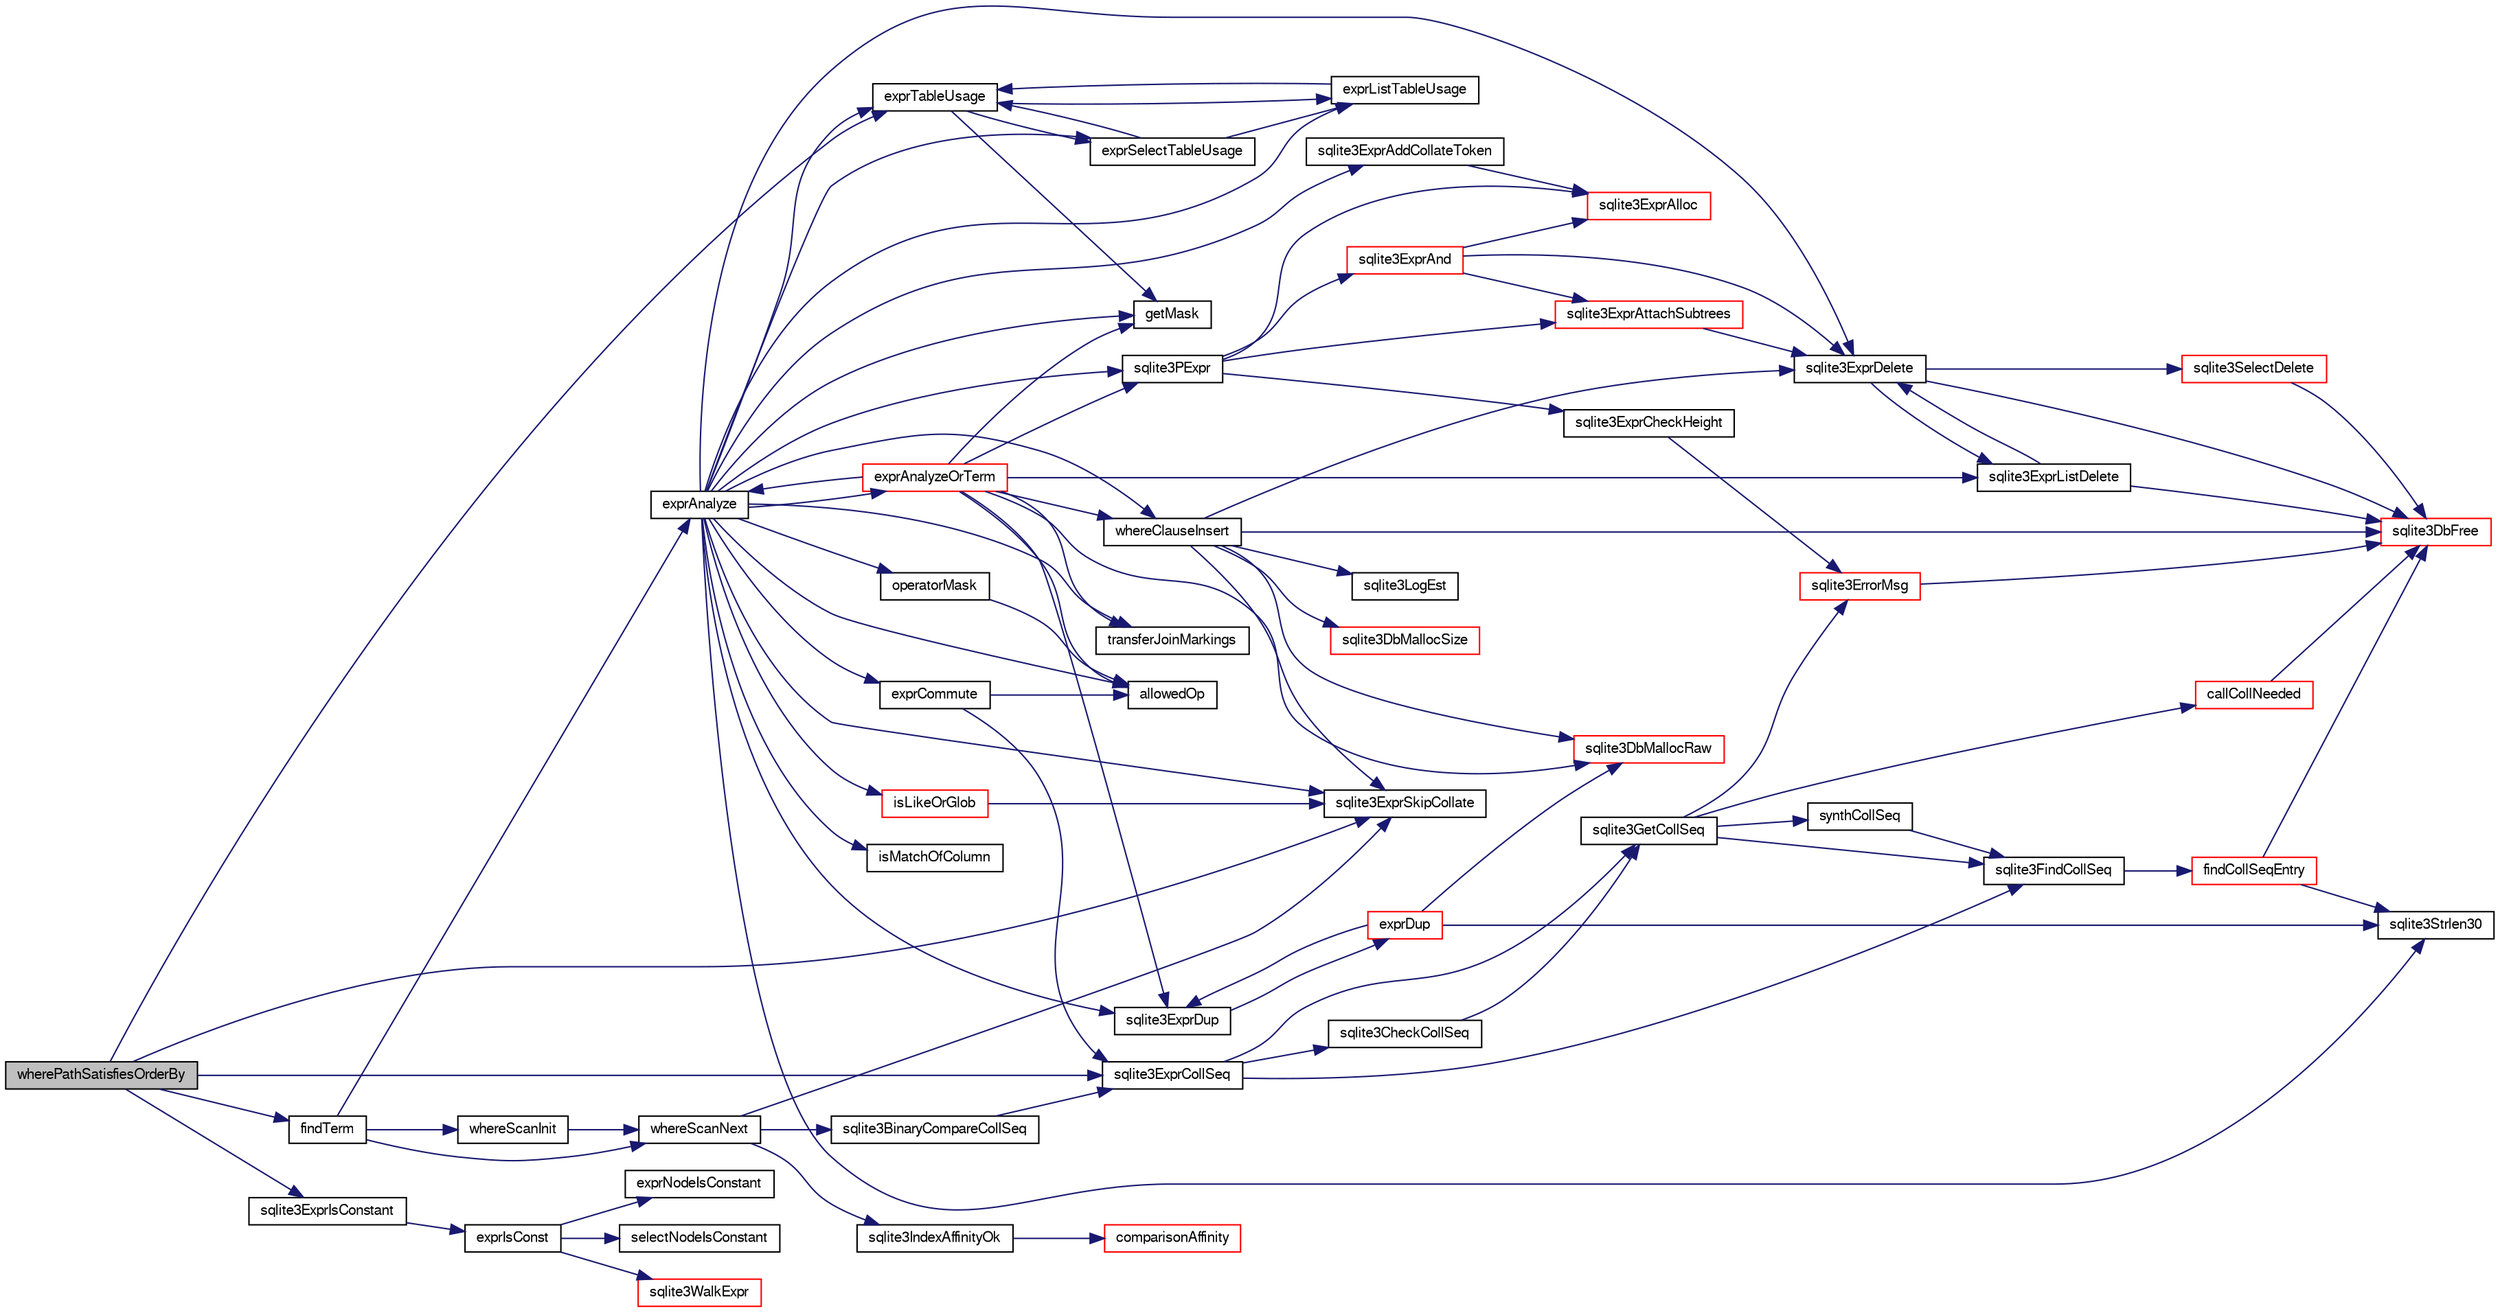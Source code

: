 digraph "wherePathSatisfiesOrderBy"
{
  edge [fontname="FreeSans",fontsize="10",labelfontname="FreeSans",labelfontsize="10"];
  node [fontname="FreeSans",fontsize="10",shape=record];
  rankdir="LR";
  Node916631 [label="wherePathSatisfiesOrderBy",height=0.2,width=0.4,color="black", fillcolor="grey75", style="filled", fontcolor="black"];
  Node916631 -> Node916632 [color="midnightblue",fontsize="10",style="solid",fontname="FreeSans"];
  Node916632 [label="sqlite3ExprSkipCollate",height=0.2,width=0.4,color="black", fillcolor="white", style="filled",URL="$sqlite3_8c.html#a91b59896d4e3534de7c33940dca8537c"];
  Node916631 -> Node916633 [color="midnightblue",fontsize="10",style="solid",fontname="FreeSans"];
  Node916633 [label="findTerm",height=0.2,width=0.4,color="black", fillcolor="white", style="filled",URL="$sqlite3_8c.html#af26eb1eed85001fcf29fa189b631ac4b"];
  Node916633 -> Node916634 [color="midnightblue",fontsize="10",style="solid",fontname="FreeSans"];
  Node916634 [label="whereScanInit",height=0.2,width=0.4,color="black", fillcolor="white", style="filled",URL="$sqlite3_8c.html#ab7a6bce9b1760a3db93cca329216e5c9"];
  Node916634 -> Node916635 [color="midnightblue",fontsize="10",style="solid",fontname="FreeSans"];
  Node916635 [label="whereScanNext",height=0.2,width=0.4,color="black", fillcolor="white", style="filled",URL="$sqlite3_8c.html#a9e9c2943f8e78b0d225912d165bdaee2"];
  Node916635 -> Node916632 [color="midnightblue",fontsize="10",style="solid",fontname="FreeSans"];
  Node916635 -> Node916636 [color="midnightblue",fontsize="10",style="solid",fontname="FreeSans"];
  Node916636 [label="sqlite3IndexAffinityOk",height=0.2,width=0.4,color="black", fillcolor="white", style="filled",URL="$sqlite3_8c.html#a9d43a9db81f31f7473f7ca11fd823900"];
  Node916636 -> Node916637 [color="midnightblue",fontsize="10",style="solid",fontname="FreeSans"];
  Node916637 [label="comparisonAffinity",height=0.2,width=0.4,color="red", fillcolor="white", style="filled",URL="$sqlite3_8c.html#a288a61b5d72d6974ed9b0bb4f57f45ac"];
  Node916635 -> Node916643 [color="midnightblue",fontsize="10",style="solid",fontname="FreeSans"];
  Node916643 [label="sqlite3BinaryCompareCollSeq",height=0.2,width=0.4,color="black", fillcolor="white", style="filled",URL="$sqlite3_8c.html#ad736cef22bdf857cc89b9411ffca6af6"];
  Node916643 -> Node916644 [color="midnightblue",fontsize="10",style="solid",fontname="FreeSans"];
  Node916644 [label="sqlite3ExprCollSeq",height=0.2,width=0.4,color="black", fillcolor="white", style="filled",URL="$sqlite3_8c.html#af36e271ed5ce13d4f2d088a766529574"];
  Node916644 -> Node916645 [color="midnightblue",fontsize="10",style="solid",fontname="FreeSans"];
  Node916645 [label="sqlite3GetCollSeq",height=0.2,width=0.4,color="black", fillcolor="white", style="filled",URL="$sqlite3_8c.html#a4ed2e10e20f9616894d068c6c73c3134"];
  Node916645 -> Node916646 [color="midnightblue",fontsize="10",style="solid",fontname="FreeSans"];
  Node916646 [label="sqlite3FindCollSeq",height=0.2,width=0.4,color="black", fillcolor="white", style="filled",URL="$sqlite3_8c.html#ac4f91d39f24a6435de12698fdb16bc14"];
  Node916646 -> Node916647 [color="midnightblue",fontsize="10",style="solid",fontname="FreeSans"];
  Node916647 [label="findCollSeqEntry",height=0.2,width=0.4,color="red", fillcolor="white", style="filled",URL="$sqlite3_8c.html#aaf9ae07c81dca508e137b5880e94aa98"];
  Node916647 -> Node916651 [color="midnightblue",fontsize="10",style="solid",fontname="FreeSans"];
  Node916651 [label="sqlite3Strlen30",height=0.2,width=0.4,color="black", fillcolor="white", style="filled",URL="$sqlite3_8c.html#a3dcd80ba41f1a308193dee74857b62a7"];
  Node916647 -> Node916682 [color="midnightblue",fontsize="10",style="solid",fontname="FreeSans"];
  Node916682 [label="sqlite3DbFree",height=0.2,width=0.4,color="red", fillcolor="white", style="filled",URL="$sqlite3_8c.html#ac70ab821a6607b4a1b909582dc37a069"];
  Node916645 -> Node916938 [color="midnightblue",fontsize="10",style="solid",fontname="FreeSans"];
  Node916938 [label="callCollNeeded",height=0.2,width=0.4,color="red", fillcolor="white", style="filled",URL="$sqlite3_8c.html#a4b69d70c8956d161ab4ec05d87ae1054"];
  Node916938 -> Node916682 [color="midnightblue",fontsize="10",style="solid",fontname="FreeSans"];
  Node916645 -> Node916943 [color="midnightblue",fontsize="10",style="solid",fontname="FreeSans"];
  Node916943 [label="synthCollSeq",height=0.2,width=0.4,color="black", fillcolor="white", style="filled",URL="$sqlite3_8c.html#ac89143f2b98a9efb9f18bb326e271063"];
  Node916943 -> Node916646 [color="midnightblue",fontsize="10",style="solid",fontname="FreeSans"];
  Node916645 -> Node916944 [color="midnightblue",fontsize="10",style="solid",fontname="FreeSans"];
  Node916944 [label="sqlite3ErrorMsg",height=0.2,width=0.4,color="red", fillcolor="white", style="filled",URL="$sqlite3_8c.html#aee2798e173651adae0f9c85469f3457d"];
  Node916944 -> Node916682 [color="midnightblue",fontsize="10",style="solid",fontname="FreeSans"];
  Node916644 -> Node916646 [color="midnightblue",fontsize="10",style="solid",fontname="FreeSans"];
  Node916644 -> Node916945 [color="midnightblue",fontsize="10",style="solid",fontname="FreeSans"];
  Node916945 [label="sqlite3CheckCollSeq",height=0.2,width=0.4,color="black", fillcolor="white", style="filled",URL="$sqlite3_8c.html#aaf12fc8e392ea73879ac89207623d813"];
  Node916945 -> Node916645 [color="midnightblue",fontsize="10",style="solid",fontname="FreeSans"];
  Node916633 -> Node916635 [color="midnightblue",fontsize="10",style="solid",fontname="FreeSans"];
  Node916633 -> Node916946 [color="midnightblue",fontsize="10",style="solid",fontname="FreeSans"];
  Node916946 [label="exprAnalyze",height=0.2,width=0.4,color="black", fillcolor="white", style="filled",URL="$sqlite3_8c.html#acb10e48c9a4184a4edd9bfd5b14ad0b7"];
  Node916946 -> Node916947 [color="midnightblue",fontsize="10",style="solid",fontname="FreeSans"];
  Node916947 [label="exprTableUsage",height=0.2,width=0.4,color="black", fillcolor="white", style="filled",URL="$sqlite3_8c.html#adc74a03d7e143fc3158a9f530fa35919"];
  Node916947 -> Node916948 [color="midnightblue",fontsize="10",style="solid",fontname="FreeSans"];
  Node916948 [label="getMask",height=0.2,width=0.4,color="black", fillcolor="white", style="filled",URL="$sqlite3_8c.html#aff9554a4790fc9c0b4f80378505c45dc"];
  Node916947 -> Node916949 [color="midnightblue",fontsize="10",style="solid",fontname="FreeSans"];
  Node916949 [label="exprSelectTableUsage",height=0.2,width=0.4,color="black", fillcolor="white", style="filled",URL="$sqlite3_8c.html#af22cb4832e9eabf75dd8e07e6f9221a8"];
  Node916949 -> Node916950 [color="midnightblue",fontsize="10",style="solid",fontname="FreeSans"];
  Node916950 [label="exprListTableUsage",height=0.2,width=0.4,color="black", fillcolor="white", style="filled",URL="$sqlite3_8c.html#a99dd0f7db0b58d62b2983f95a0dee071"];
  Node916950 -> Node916947 [color="midnightblue",fontsize="10",style="solid",fontname="FreeSans"];
  Node916949 -> Node916947 [color="midnightblue",fontsize="10",style="solid",fontname="FreeSans"];
  Node916947 -> Node916950 [color="midnightblue",fontsize="10",style="solid",fontname="FreeSans"];
  Node916946 -> Node916949 [color="midnightblue",fontsize="10",style="solid",fontname="FreeSans"];
  Node916946 -> Node916950 [color="midnightblue",fontsize="10",style="solid",fontname="FreeSans"];
  Node916946 -> Node916948 [color="midnightblue",fontsize="10",style="solid",fontname="FreeSans"];
  Node916946 -> Node916951 [color="midnightblue",fontsize="10",style="solid",fontname="FreeSans"];
  Node916951 [label="allowedOp",height=0.2,width=0.4,color="black", fillcolor="white", style="filled",URL="$sqlite3_8c.html#a9cb0a678e7e89071cde7e9ad6a5b6aef"];
  Node916946 -> Node916632 [color="midnightblue",fontsize="10",style="solid",fontname="FreeSans"];
  Node916946 -> Node916952 [color="midnightblue",fontsize="10",style="solid",fontname="FreeSans"];
  Node916952 [label="operatorMask",height=0.2,width=0.4,color="black", fillcolor="white", style="filled",URL="$sqlite3_8c.html#a2c4d9f851b9a7492b6a009c12fd78ba3"];
  Node916952 -> Node916951 [color="midnightblue",fontsize="10",style="solid",fontname="FreeSans"];
  Node916946 -> Node916953 [color="midnightblue",fontsize="10",style="solid",fontname="FreeSans"];
  Node916953 [label="sqlite3ExprDup",height=0.2,width=0.4,color="black", fillcolor="white", style="filled",URL="$sqlite3_8c.html#a509095508224c9f99698d86205234209"];
  Node916953 -> Node916954 [color="midnightblue",fontsize="10",style="solid",fontname="FreeSans"];
  Node916954 [label="exprDup",height=0.2,width=0.4,color="red", fillcolor="white", style="filled",URL="$sqlite3_8c.html#a89f473c64253ae0a76749f543466a05a"];
  Node916954 -> Node916653 [color="midnightblue",fontsize="10",style="solid",fontname="FreeSans"];
  Node916653 [label="sqlite3DbMallocRaw",height=0.2,width=0.4,color="red", fillcolor="white", style="filled",URL="$sqlite3_8c.html#abbe8be0cf7175e11ddc3e2218fad924e"];
  Node916954 -> Node916651 [color="midnightblue",fontsize="10",style="solid",fontname="FreeSans"];
  Node916954 -> Node916953 [color="midnightblue",fontsize="10",style="solid",fontname="FreeSans"];
  Node916946 -> Node916964 [color="midnightblue",fontsize="10",style="solid",fontname="FreeSans"];
  Node916964 [label="sqlite3ExprDelete",height=0.2,width=0.4,color="black", fillcolor="white", style="filled",URL="$sqlite3_8c.html#ae4e21ab5918e0428fbaa9e615dceb309"];
  Node916964 -> Node916682 [color="midnightblue",fontsize="10",style="solid",fontname="FreeSans"];
  Node916964 -> Node916965 [color="midnightblue",fontsize="10",style="solid",fontname="FreeSans"];
  Node916965 [label="sqlite3SelectDelete",height=0.2,width=0.4,color="red", fillcolor="white", style="filled",URL="$sqlite3_8c.html#a0f56959f0acac85496744f0d068854a0"];
  Node916965 -> Node916682 [color="midnightblue",fontsize="10",style="solid",fontname="FreeSans"];
  Node916964 -> Node916967 [color="midnightblue",fontsize="10",style="solid",fontname="FreeSans"];
  Node916967 [label="sqlite3ExprListDelete",height=0.2,width=0.4,color="black", fillcolor="white", style="filled",URL="$sqlite3_8c.html#ae9cd46eac81e86a04ed8c09b99fc3c10"];
  Node916967 -> Node916964 [color="midnightblue",fontsize="10",style="solid",fontname="FreeSans"];
  Node916967 -> Node916682 [color="midnightblue",fontsize="10",style="solid",fontname="FreeSans"];
  Node916946 -> Node917621 [color="midnightblue",fontsize="10",style="solid",fontname="FreeSans"];
  Node917621 [label="whereClauseInsert",height=0.2,width=0.4,color="black", fillcolor="white", style="filled",URL="$sqlite3_8c.html#a041437b48ab90370901a024e385193da"];
  Node917621 -> Node916653 [color="midnightblue",fontsize="10",style="solid",fontname="FreeSans"];
  Node917621 -> Node916964 [color="midnightblue",fontsize="10",style="solid",fontname="FreeSans"];
  Node917621 -> Node916682 [color="midnightblue",fontsize="10",style="solid",fontname="FreeSans"];
  Node917621 -> Node916684 [color="midnightblue",fontsize="10",style="solid",fontname="FreeSans"];
  Node916684 [label="sqlite3DbMallocSize",height=0.2,width=0.4,color="red", fillcolor="white", style="filled",URL="$sqlite3_8c.html#aa397e5a8a03495203a0767abf0a71f86"];
  Node917621 -> Node917533 [color="midnightblue",fontsize="10",style="solid",fontname="FreeSans"];
  Node917533 [label="sqlite3LogEst",height=0.2,width=0.4,color="black", fillcolor="white", style="filled",URL="$sqlite3_8c.html#a14c7d015bfd3d4a869739b9e6139c84f"];
  Node917621 -> Node916632 [color="midnightblue",fontsize="10",style="solid",fontname="FreeSans"];
  Node916946 -> Node917622 [color="midnightblue",fontsize="10",style="solid",fontname="FreeSans"];
  Node917622 [label="exprCommute",height=0.2,width=0.4,color="black", fillcolor="white", style="filled",URL="$sqlite3_8c.html#ab6bc22735005ef5fc9bd51cd269f54be"];
  Node917622 -> Node916951 [color="midnightblue",fontsize="10",style="solid",fontname="FreeSans"];
  Node917622 -> Node916644 [color="midnightblue",fontsize="10",style="solid",fontname="FreeSans"];
  Node916946 -> Node917623 [color="midnightblue",fontsize="10",style="solid",fontname="FreeSans"];
  Node917623 [label="sqlite3PExpr",height=0.2,width=0.4,color="black", fillcolor="white", style="filled",URL="$sqlite3_8c.html#a56670a96a4ad8449466fea3449f71c57"];
  Node917623 -> Node917624 [color="midnightblue",fontsize="10",style="solid",fontname="FreeSans"];
  Node917624 [label="sqlite3ExprAnd",height=0.2,width=0.4,color="red", fillcolor="white", style="filled",URL="$sqlite3_8c.html#adb7ce3f2fe4bc4cb22dbb82aed2b6c32"];
  Node917624 -> Node916964 [color="midnightblue",fontsize="10",style="solid",fontname="FreeSans"];
  Node917624 -> Node917627 [color="midnightblue",fontsize="10",style="solid",fontname="FreeSans"];
  Node917627 [label="sqlite3ExprAlloc",height=0.2,width=0.4,color="red", fillcolor="white", style="filled",URL="$sqlite3_8c.html#a7f1c54604acd48617bd41d26f5db776d"];
  Node917624 -> Node917628 [color="midnightblue",fontsize="10",style="solid",fontname="FreeSans"];
  Node917628 [label="sqlite3ExprAttachSubtrees",height=0.2,width=0.4,color="red", fillcolor="white", style="filled",URL="$sqlite3_8c.html#a74aac72e6029e25c0d4505a4cc4020c6"];
  Node917628 -> Node916964 [color="midnightblue",fontsize="10",style="solid",fontname="FreeSans"];
  Node917623 -> Node917627 [color="midnightblue",fontsize="10",style="solid",fontname="FreeSans"];
  Node917623 -> Node917628 [color="midnightblue",fontsize="10",style="solid",fontname="FreeSans"];
  Node917623 -> Node917633 [color="midnightblue",fontsize="10",style="solid",fontname="FreeSans"];
  Node917633 [label="sqlite3ExprCheckHeight",height=0.2,width=0.4,color="black", fillcolor="white", style="filled",URL="$sqlite3_8c.html#ab208260635507bd7a5c58b612db514f2"];
  Node917633 -> Node916944 [color="midnightblue",fontsize="10",style="solid",fontname="FreeSans"];
  Node916946 -> Node917634 [color="midnightblue",fontsize="10",style="solid",fontname="FreeSans"];
  Node917634 [label="transferJoinMarkings",height=0.2,width=0.4,color="black", fillcolor="white", style="filled",URL="$sqlite3_8c.html#a47436cb058c53d38e19c4169f1e9c0d3"];
  Node916946 -> Node917635 [color="midnightblue",fontsize="10",style="solid",fontname="FreeSans"];
  Node917635 [label="exprAnalyzeOrTerm",height=0.2,width=0.4,color="red", fillcolor="white", style="filled",URL="$sqlite3_8c.html#ab95cabd8b51cb2291b5bef0c4a3776d2"];
  Node917635 -> Node916653 [color="midnightblue",fontsize="10",style="solid",fontname="FreeSans"];
  Node917635 -> Node916951 [color="midnightblue",fontsize="10",style="solid",fontname="FreeSans"];
  Node917635 -> Node916948 [color="midnightblue",fontsize="10",style="solid",fontname="FreeSans"];
  Node917635 -> Node916953 [color="midnightblue",fontsize="10",style="solid",fontname="FreeSans"];
  Node917635 -> Node917623 [color="midnightblue",fontsize="10",style="solid",fontname="FreeSans"];
  Node917635 -> Node917634 [color="midnightblue",fontsize="10",style="solid",fontname="FreeSans"];
  Node917635 -> Node917621 [color="midnightblue",fontsize="10",style="solid",fontname="FreeSans"];
  Node917635 -> Node916946 [color="midnightblue",fontsize="10",style="solid",fontname="FreeSans"];
  Node917635 -> Node916967 [color="midnightblue",fontsize="10",style="solid",fontname="FreeSans"];
  Node916946 -> Node917643 [color="midnightblue",fontsize="10",style="solid",fontname="FreeSans"];
  Node917643 [label="isLikeOrGlob",height=0.2,width=0.4,color="red", fillcolor="white", style="filled",URL="$sqlite3_8c.html#a6c38e495198bf8976f68d1a6ebd74a50"];
  Node917643 -> Node916632 [color="midnightblue",fontsize="10",style="solid",fontname="FreeSans"];
  Node916946 -> Node916651 [color="midnightblue",fontsize="10",style="solid",fontname="FreeSans"];
  Node916946 -> Node917764 [color="midnightblue",fontsize="10",style="solid",fontname="FreeSans"];
  Node917764 [label="sqlite3ExprAddCollateToken",height=0.2,width=0.4,color="black", fillcolor="white", style="filled",URL="$sqlite3_8c.html#a78ef60a4dbac9c172ee8130d7d497935"];
  Node917764 -> Node917627 [color="midnightblue",fontsize="10",style="solid",fontname="FreeSans"];
  Node916946 -> Node917905 [color="midnightblue",fontsize="10",style="solid",fontname="FreeSans"];
  Node917905 [label="isMatchOfColumn",height=0.2,width=0.4,color="black", fillcolor="white", style="filled",URL="$sqlite3_8c.html#aca81ee8f18d68ba146e343c7b49152a3"];
  Node916631 -> Node916644 [color="midnightblue",fontsize="10",style="solid",fontname="FreeSans"];
  Node916631 -> Node916947 [color="midnightblue",fontsize="10",style="solid",fontname="FreeSans"];
  Node916631 -> Node917703 [color="midnightblue",fontsize="10",style="solid",fontname="FreeSans"];
  Node917703 [label="sqlite3ExprIsConstant",height=0.2,width=0.4,color="black", fillcolor="white", style="filled",URL="$sqlite3_8c.html#a5612940e28d7d8f6994f756d0b8d9e3a"];
  Node917703 -> Node917682 [color="midnightblue",fontsize="10",style="solid",fontname="FreeSans"];
  Node917682 [label="exprIsConst",height=0.2,width=0.4,color="black", fillcolor="white", style="filled",URL="$sqlite3_8c.html#a5b93dd8800ece14ec33f44a1ba2cf4d4"];
  Node917682 -> Node917683 [color="midnightblue",fontsize="10",style="solid",fontname="FreeSans"];
  Node917683 [label="exprNodeIsConstant",height=0.2,width=0.4,color="black", fillcolor="white", style="filled",URL="$sqlite3_8c.html#a993c7a02c2738fb2458b04617a450eb5"];
  Node917682 -> Node917684 [color="midnightblue",fontsize="10",style="solid",fontname="FreeSans"];
  Node917684 [label="selectNodeIsConstant",height=0.2,width=0.4,color="black", fillcolor="white", style="filled",URL="$sqlite3_8c.html#a495054d834201a04b68f8ac13eeb66b9"];
  Node917682 -> Node917685 [color="midnightblue",fontsize="10",style="solid",fontname="FreeSans"];
  Node917685 [label="sqlite3WalkExpr",height=0.2,width=0.4,color="red", fillcolor="white", style="filled",URL="$sqlite3_8c.html#a5d04d7273f7194fb0fbb24e7ee5e1b5a"];
}
